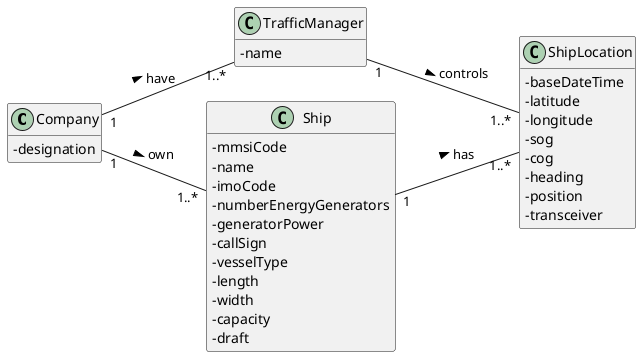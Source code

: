 @startuml

hide methods
left to right direction
skinparam classAttributeIconSize 0

class Company {
-designation
}

class TrafficManager {
-name
}

class Ship {
-mmsiCode
-name
-imoCode
-numberEnergyGenerators
-generatorPower
-callSign
-vesselType
-length
-width
-capacity
-draft
}

class ShipLocation {
-baseDateTime
-latitude
-longitude
-sog
-cog
-heading
-position
-transceiver
}

Company "1"--"1..*" Ship: own >

Company "1"--"1..*" TrafficManager: have >

Ship "1" -- "1..*" ShipLocation : has >

TrafficManager "1" -- "1..*" ShipLocation : controls >

@enduml
